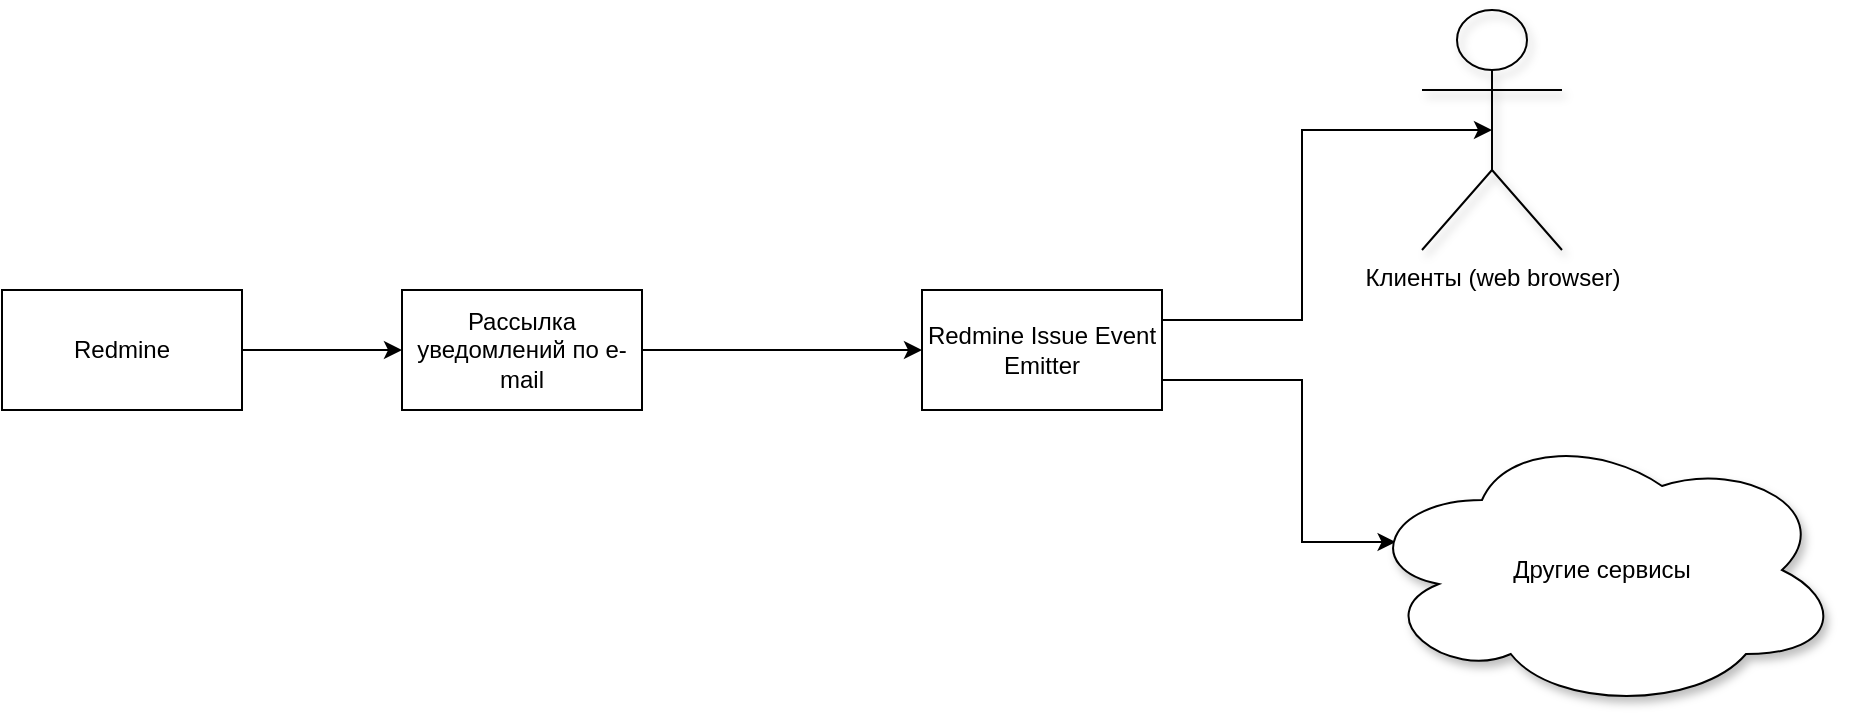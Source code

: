 <mxfile>
    <diagram id="Uxn-_LlJjJHdJNiOjMAY" name="Page-1">
        <mxGraphModel dx="1710" dy="852" grid="1" gridSize="10" guides="1" tooltips="1" connect="1" arrows="1" fold="1" page="0" pageScale="1" pageWidth="827" pageHeight="1169" background="#ffffff" math="0" shadow="0">
            <root>
                <mxCell id="0"/>
                <mxCell id="1" parent="0"/>
                <mxCell id="Es5IA8GZJjC9We63MNXz-4" value="" style="edgeStyle=orthogonalEdgeStyle;rounded=0;orthogonalLoop=1;jettySize=auto;html=1;" parent="1" source="Es5IA8GZJjC9We63MNXz-1" target="Es5IA8GZJjC9We63MNXz-3" edge="1">
                    <mxGeometry relative="1" as="geometry"/>
                </mxCell>
                <mxCell id="Es5IA8GZJjC9We63MNXz-1" value="Redmine" style="rounded=0;whiteSpace=wrap;html=1;" parent="1" vertex="1">
                    <mxGeometry x="-80" y="160" width="120" height="60" as="geometry"/>
                </mxCell>
                <mxCell id="Es5IA8GZJjC9We63MNXz-6" value="" style="edgeStyle=orthogonalEdgeStyle;rounded=0;orthogonalLoop=1;jettySize=auto;html=1;" parent="1" source="Es5IA8GZJjC9We63MNXz-3" target="Es5IA8GZJjC9We63MNXz-5" edge="1">
                    <mxGeometry relative="1" as="geometry"/>
                </mxCell>
                <mxCell id="Es5IA8GZJjC9We63MNXz-3" value="Рассылка уведомлений по e-mail" style="rounded=0;whiteSpace=wrap;html=1;" parent="1" vertex="1">
                    <mxGeometry x="120" y="160" width="120" height="60" as="geometry"/>
                </mxCell>
                <mxCell id="2" style="edgeStyle=orthogonalEdgeStyle;html=1;exitX=1;exitY=0.25;exitDx=0;exitDy=0;entryX=0.5;entryY=0.5;entryDx=0;entryDy=0;entryPerimeter=0;rounded=0;" edge="1" parent="1" source="Es5IA8GZJjC9We63MNXz-5" target="Es5IA8GZJjC9We63MNXz-24">
                    <mxGeometry relative="1" as="geometry">
                        <Array as="points">
                            <mxPoint x="570" y="175"/>
                            <mxPoint x="570" y="80"/>
                        </Array>
                    </mxGeometry>
                </mxCell>
                <mxCell id="3" style="edgeStyle=orthogonalEdgeStyle;rounded=0;html=1;exitX=1;exitY=0.75;exitDx=0;exitDy=0;entryX=0.07;entryY=0.4;entryDx=0;entryDy=0;entryPerimeter=0;" edge="1" parent="1" source="Es5IA8GZJjC9We63MNXz-5" target="Es5IA8GZJjC9We63MNXz-22">
                    <mxGeometry relative="1" as="geometry">
                        <Array as="points">
                            <mxPoint x="570" y="205"/>
                            <mxPoint x="570" y="286"/>
                        </Array>
                    </mxGeometry>
                </mxCell>
                <mxCell id="Es5IA8GZJjC9We63MNXz-5" value="Redmine Issue Event Emitter" style="whiteSpace=wrap;html=1;rounded=0;" parent="1" vertex="1">
                    <mxGeometry x="380" y="160" width="120" height="60" as="geometry"/>
                </mxCell>
                <mxCell id="Es5IA8GZJjC9We63MNXz-22" value="Другие сервисы" style="ellipse;shape=cloud;whiteSpace=wrap;html=1;shadow=1;fillColor=default;" parent="1" vertex="1">
                    <mxGeometry x="600" y="230" width="240" height="140" as="geometry"/>
                </mxCell>
                <mxCell id="Es5IA8GZJjC9We63MNXz-24" value="Клиенты (web browser)" style="shape=umlActor;verticalLabelPosition=bottom;verticalAlign=top;html=1;outlineConnect=0;shadow=1;fillColor=none;" parent="1" vertex="1">
                    <mxGeometry x="630" y="20" width="70" height="120" as="geometry"/>
                </mxCell>
            </root>
        </mxGraphModel>
    </diagram>
</mxfile>